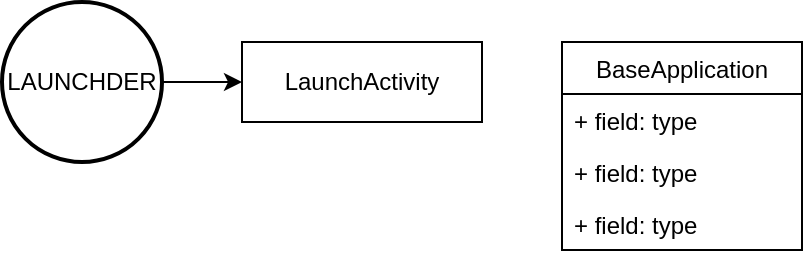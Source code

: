 <mxfile version="10.7.5" type="github"><diagram id="LY_eYe7dZWtp6PrBsC6T" name="Page-1"><mxGraphModel dx="1127" dy="493" grid="1" gridSize="10" guides="1" tooltips="1" connect="1" arrows="1" fold="1" page="1" pageScale="1" pageWidth="2339" pageHeight="3300" math="0" shadow="0"><root><mxCell id="0"/><mxCell id="1" parent="0"/><mxCell id="8fSGIkjytW1xS4swJIGb-1" value="LaunchActivity" style="rounded=0;whiteSpace=wrap;html=1;fillColor=none;" vertex="1" parent="1"><mxGeometry x="200" y="200" width="120" height="40" as="geometry"/></mxCell><mxCell id="8fSGIkjytW1xS4swJIGb-5" style="edgeStyle=orthogonalEdgeStyle;rounded=0;orthogonalLoop=1;jettySize=auto;html=1;exitX=1;exitY=0.5;exitDx=0;exitDy=0;exitPerimeter=0;" edge="1" parent="1" source="8fSGIkjytW1xS4swJIGb-4" target="8fSGIkjytW1xS4swJIGb-1"><mxGeometry relative="1" as="geometry"/></mxCell><mxCell id="8fSGIkjytW1xS4swJIGb-4" value="LAUNCHDER" style="strokeWidth=2;html=1;shape=mxgraph.flowchart.start_2;whiteSpace=wrap;fillColor=none;" vertex="1" parent="1"><mxGeometry x="80" y="180" width="80" height="80" as="geometry"/></mxCell><mxCell id="8fSGIkjytW1xS4swJIGb-11" value="BaseApplication" style="swimlane;fontStyle=0;childLayout=stackLayout;horizontal=1;startSize=26;fillColor=none;horizontalStack=0;resizeParent=1;resizeParentMax=0;resizeLast=0;collapsible=1;marginBottom=0;" vertex="1" parent="1"><mxGeometry x="360" y="200" width="120" height="104" as="geometry"/></mxCell><mxCell id="8fSGIkjytW1xS4swJIGb-12" value="+ field: type" style="text;strokeColor=none;fillColor=none;align=left;verticalAlign=top;spacingLeft=4;spacingRight=4;overflow=hidden;rotatable=0;points=[[0,0.5],[1,0.5]];portConstraint=eastwest;" vertex="1" parent="8fSGIkjytW1xS4swJIGb-11"><mxGeometry y="26" width="120" height="26" as="geometry"/></mxCell><mxCell id="8fSGIkjytW1xS4swJIGb-13" value="+ field: type" style="text;strokeColor=none;fillColor=none;align=left;verticalAlign=top;spacingLeft=4;spacingRight=4;overflow=hidden;rotatable=0;points=[[0,0.5],[1,0.5]];portConstraint=eastwest;" vertex="1" parent="8fSGIkjytW1xS4swJIGb-11"><mxGeometry y="52" width="120" height="26" as="geometry"/></mxCell><mxCell id="8fSGIkjytW1xS4swJIGb-14" value="+ field: type" style="text;strokeColor=none;fillColor=none;align=left;verticalAlign=top;spacingLeft=4;spacingRight=4;overflow=hidden;rotatable=0;points=[[0,0.5],[1,0.5]];portConstraint=eastwest;" vertex="1" parent="8fSGIkjytW1xS4swJIGb-11"><mxGeometry y="78" width="120" height="26" as="geometry"/></mxCell></root></mxGraphModel></diagram></mxfile>